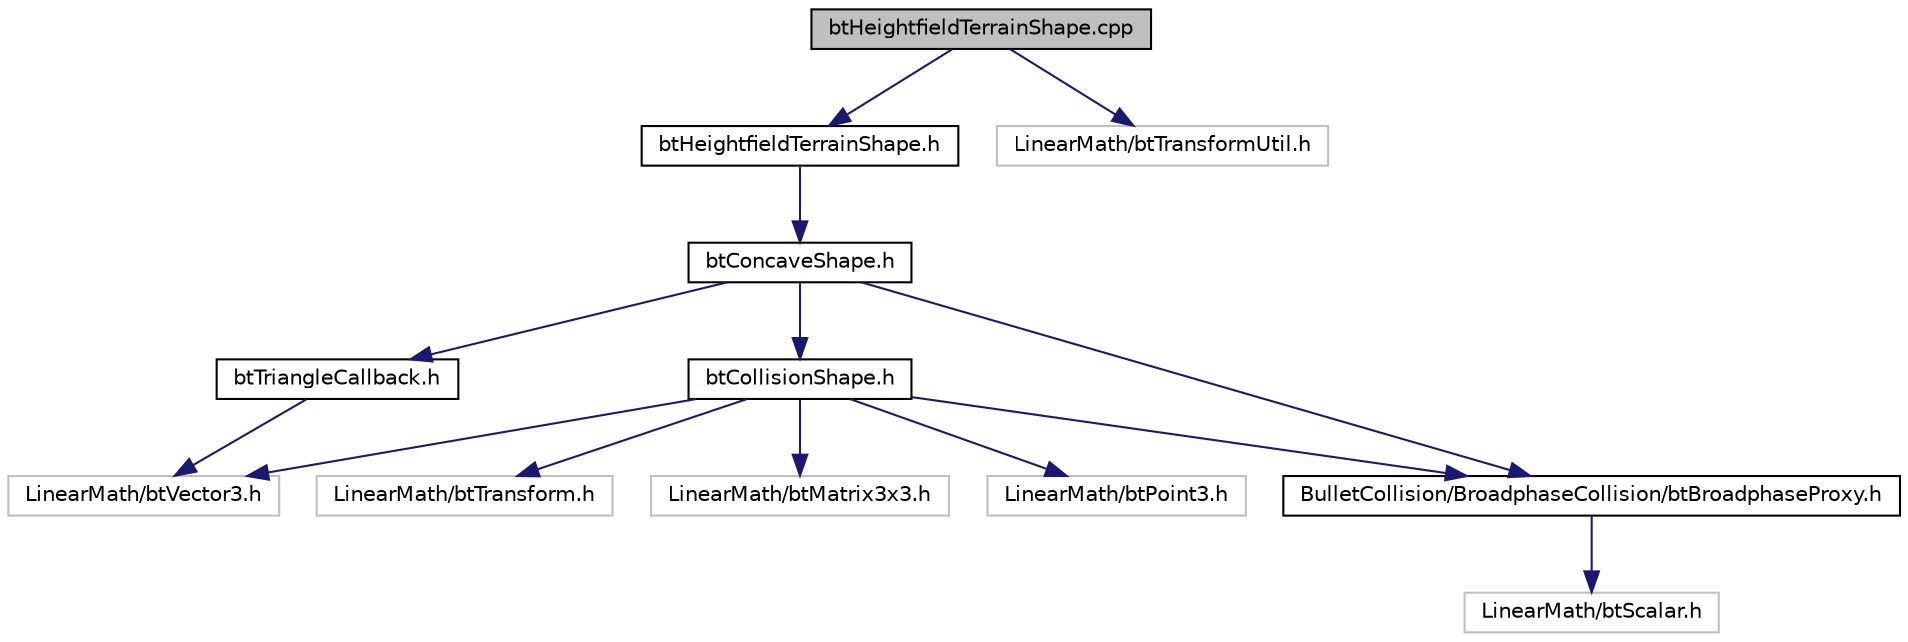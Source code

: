 digraph G
{
  edge [fontname="Helvetica",fontsize="10",labelfontname="Helvetica",labelfontsize="10"];
  node [fontname="Helvetica",fontsize="10",shape=record];
  Node1 [label="btHeightfieldTerrainShape.cpp",height=0.2,width=0.4,color="black", fillcolor="grey75", style="filled" fontcolor="black"];
  Node1 -> Node2 [color="midnightblue",fontsize="10",style="solid",fontname="Helvetica"];
  Node2 [label="btHeightfieldTerrainShape.h",height=0.2,width=0.4,color="black", fillcolor="white", style="filled",URL="$btHeightfieldTerrainShape_8h.html"];
  Node2 -> Node3 [color="midnightblue",fontsize="10",style="solid",fontname="Helvetica"];
  Node3 [label="btConcaveShape.h",height=0.2,width=0.4,color="black", fillcolor="white", style="filled",URL="$btConcaveShape_8h.html"];
  Node3 -> Node4 [color="midnightblue",fontsize="10",style="solid",fontname="Helvetica"];
  Node4 [label="btCollisionShape.h",height=0.2,width=0.4,color="black", fillcolor="white", style="filled",URL="$btCollisionShape_8h.html"];
  Node4 -> Node5 [color="midnightblue",fontsize="10",style="solid",fontname="Helvetica"];
  Node5 [label="LinearMath/btTransform.h",height=0.2,width=0.4,color="grey75", fillcolor="white", style="filled"];
  Node4 -> Node6 [color="midnightblue",fontsize="10",style="solid",fontname="Helvetica"];
  Node6 [label="LinearMath/btVector3.h",height=0.2,width=0.4,color="grey75", fillcolor="white", style="filled"];
  Node4 -> Node7 [color="midnightblue",fontsize="10",style="solid",fontname="Helvetica"];
  Node7 [label="LinearMath/btMatrix3x3.h",height=0.2,width=0.4,color="grey75", fillcolor="white", style="filled"];
  Node4 -> Node8 [color="midnightblue",fontsize="10",style="solid",fontname="Helvetica"];
  Node8 [label="LinearMath/btPoint3.h",height=0.2,width=0.4,color="grey75", fillcolor="white", style="filled"];
  Node4 -> Node9 [color="midnightblue",fontsize="10",style="solid",fontname="Helvetica"];
  Node9 [label="BulletCollision/BroadphaseCollision/btBroadphaseProxy.h",height=0.2,width=0.4,color="black", fillcolor="white", style="filled",URL="$btBroadphaseProxy_8h.html"];
  Node9 -> Node10 [color="midnightblue",fontsize="10",style="solid",fontname="Helvetica"];
  Node10 [label="LinearMath/btScalar.h",height=0.2,width=0.4,color="grey75", fillcolor="white", style="filled"];
  Node3 -> Node9 [color="midnightblue",fontsize="10",style="solid",fontname="Helvetica"];
  Node3 -> Node11 [color="midnightblue",fontsize="10",style="solid",fontname="Helvetica"];
  Node11 [label="btTriangleCallback.h",height=0.2,width=0.4,color="black", fillcolor="white", style="filled",URL="$btTriangleCallback_8h.html"];
  Node11 -> Node6 [color="midnightblue",fontsize="10",style="solid",fontname="Helvetica"];
  Node1 -> Node12 [color="midnightblue",fontsize="10",style="solid",fontname="Helvetica"];
  Node12 [label="LinearMath/btTransformUtil.h",height=0.2,width=0.4,color="grey75", fillcolor="white", style="filled"];
}
